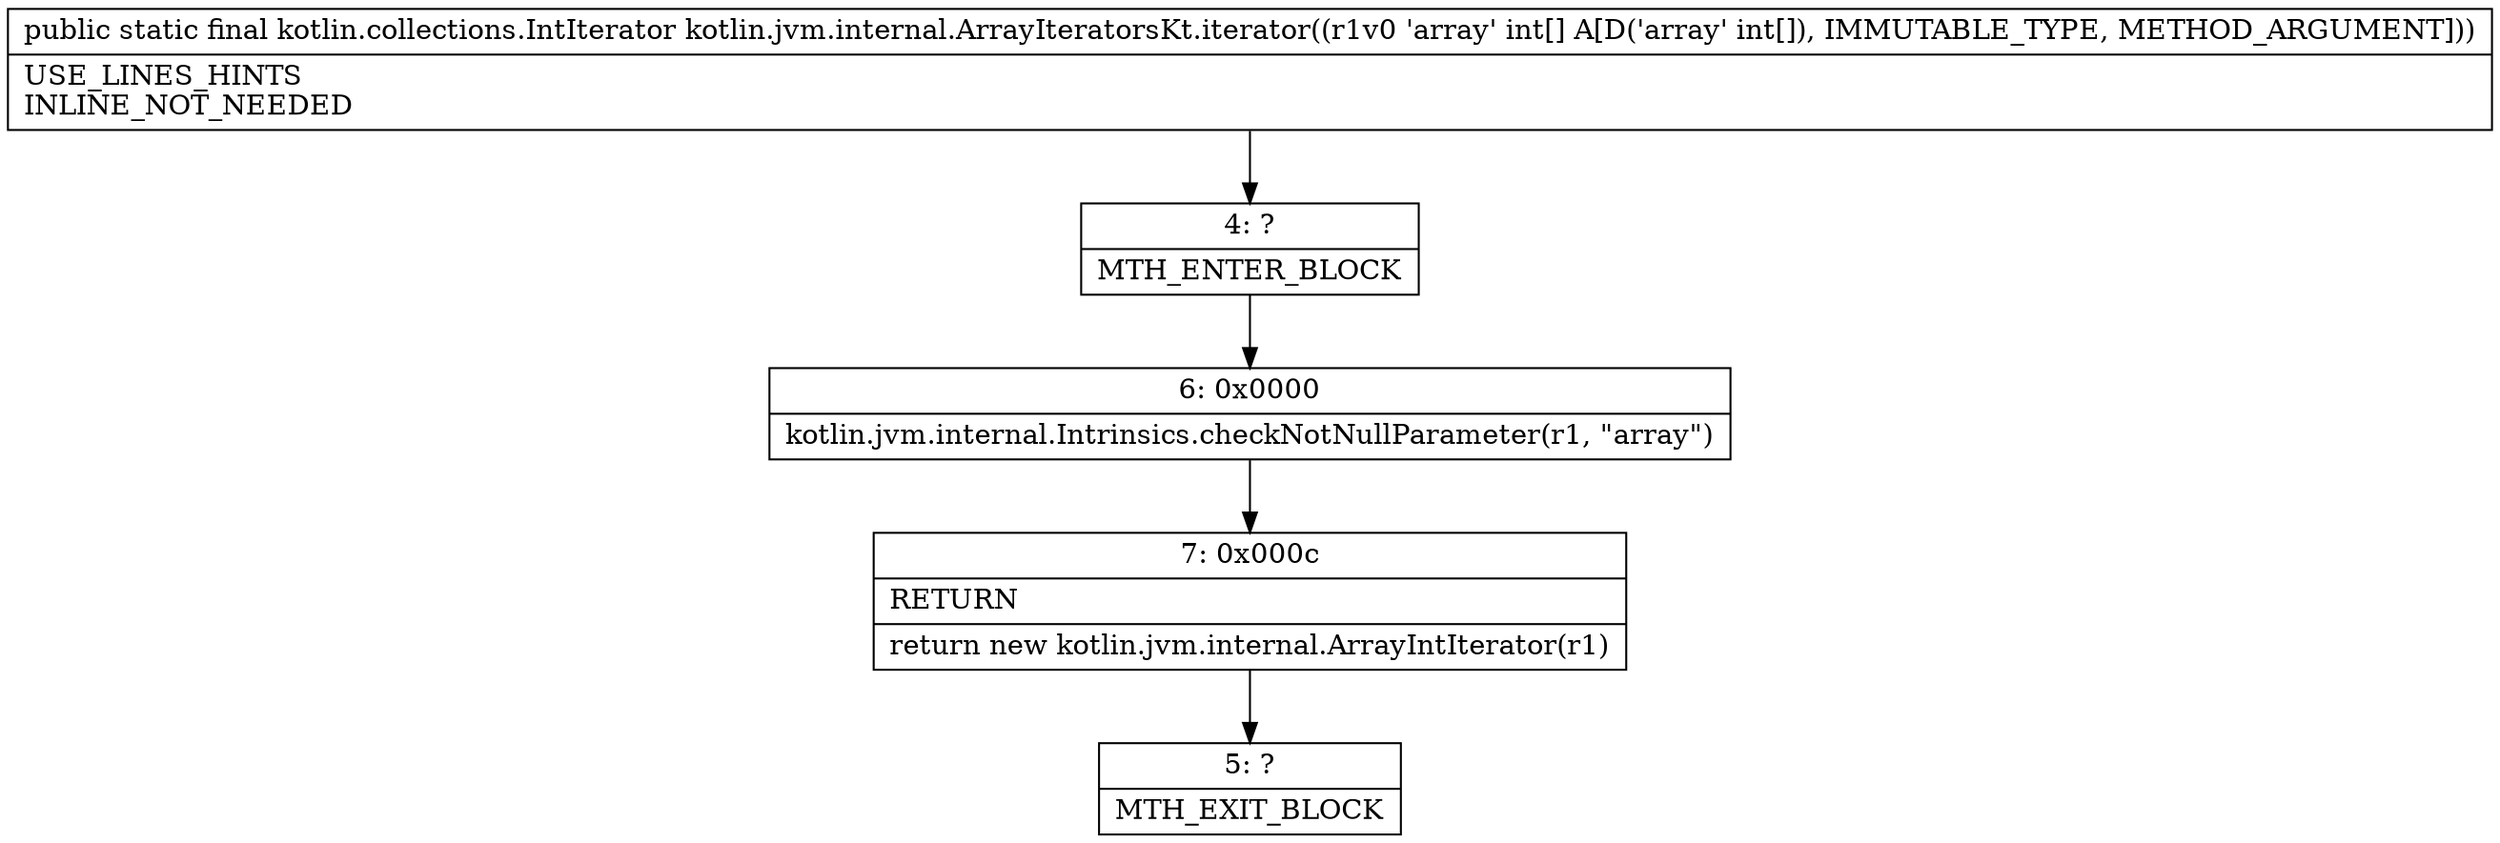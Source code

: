 digraph "CFG forkotlin.jvm.internal.ArrayIteratorsKt.iterator([I)Lkotlin\/collections\/IntIterator;" {
Node_4 [shape=record,label="{4\:\ ?|MTH_ENTER_BLOCK\l}"];
Node_6 [shape=record,label="{6\:\ 0x0000|kotlin.jvm.internal.Intrinsics.checkNotNullParameter(r1, \"array\")\l}"];
Node_7 [shape=record,label="{7\:\ 0x000c|RETURN\l|return new kotlin.jvm.internal.ArrayIntIterator(r1)\l}"];
Node_5 [shape=record,label="{5\:\ ?|MTH_EXIT_BLOCK\l}"];
MethodNode[shape=record,label="{public static final kotlin.collections.IntIterator kotlin.jvm.internal.ArrayIteratorsKt.iterator((r1v0 'array' int[] A[D('array' int[]), IMMUTABLE_TYPE, METHOD_ARGUMENT]))  | USE_LINES_HINTS\lINLINE_NOT_NEEDED\l}"];
MethodNode -> Node_4;Node_4 -> Node_6;
Node_6 -> Node_7;
Node_7 -> Node_5;
}

